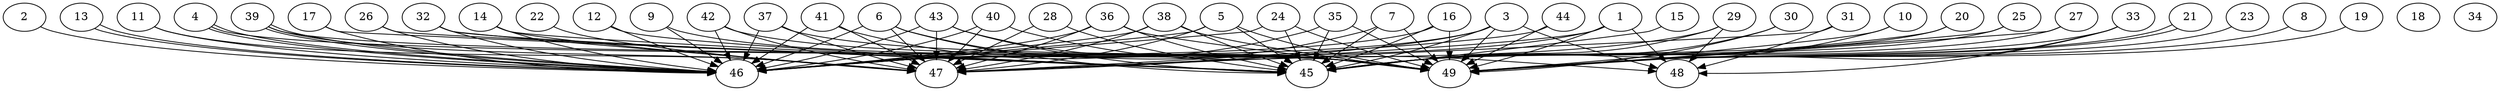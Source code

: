 // DAG (tier=3-complex, mode=data, n=49, ccr=0.542, fat=0.862, density=0.747, regular=0.233, jump=0.209, mindata=4194304, maxdata=33554432)
// DAG automatically generated by daggen at Sun Aug 24 16:33:35 2025
// /home/ermia/Project/Environments/daggen/bin/daggen --dot --ccr 0.542 --fat 0.862 --regular 0.233 --density 0.747 --jump 0.209 --mindata 4194304 --maxdata 33554432 -n 49 
digraph G {
  1 [size="6243294910540186386432", alpha="0.03", expect_size="3121647455270093193216"]
  1 -> 46 [size ="2712475891924992"]
  1 -> 47 [size ="2712475891924992"]
  1 -> 48 [size ="2712475891924992"]
  1 -> 49 [size ="2712475891924992"]
  2 [size="8505739789365738496", alpha="0.19", expect_size="4252869894682869248"]
  2 -> 46 [size ="3323642196787200"]
  3 [size="74994499194196448", alpha="0.01", expect_size="37497249597098224"]
  3 -> 45 [size ="1425974809853952"]
  3 -> 46 [size ="1425974809853952"]
  3 -> 47 [size ="1425974809853952"]
  3 -> 48 [size ="1425974809853952"]
  3 -> 49 [size ="1425974809853952"]
  4 [size="4610068545150541824", alpha="0.11", expect_size="2305034272575270912"]
  4 -> 46 [size ="5107451166720000"]
  4 -> 46 [size ="5107451166720000"]
  4 -> 49 [size ="5107451166720000"]
  5 [size="12237114605290689396736", alpha="0.04", expect_size="6118557302645344698368"]
  5 -> 45 [size ="4248242883657728"]
  5 -> 46 [size ="4248242883657728"]
  5 -> 47 [size ="4248242883657728"]
  5 -> 49 [size ="4248242883657728"]
  6 [size="8683040263022525284352", alpha="0.07", expect_size="4341520131511262642176"]
  6 -> 45 [size ="3379645877583872"]
  6 -> 46 [size ="3379645877583872"]
  6 -> 47 [size ="3379645877583872"]
  6 -> 49 [size ="3379645877583872"]
  7 [size="27163798923762869469184", alpha="0.02", expect_size="13581899461881434734592"]
  7 -> 45 [size ="7229090444607488"]
  7 -> 46 [size ="7229090444607488"]
  7 -> 49 [size ="7229090444607488"]
  8 [size="282071698269669472", alpha="0.07", expect_size="141035849134834736"]
  8 -> 49 [size ="6673795632857088"]
  9 [size="22589692588201485533184", alpha="0.07", expect_size="11294846294100742766592"]
  9 -> 46 [size ="6392884639039488"]
  9 -> 49 [size ="6392884639039488"]
  10 [size="13947508862196877312", alpha="0.03", expect_size="6973754431098438656"]
  10 -> 45 [size ="6737357491404800"]
  10 -> 49 [size ="6737357491404800"]
  11 [size="116529421967974304", alpha="0.02", expect_size="58264710983987152"]
  11 -> 46 [size ="2024735630163968"]
  11 -> 47 [size ="2024735630163968"]
  12 [size="420391132525178752", alpha="0.14", expect_size="210195566262589376"]
  12 -> 45 [size ="311628608307200"]
  12 -> 46 [size ="311628608307200"]
  13 [size="18752574306314616832000", alpha="0.06", expect_size="9376287153157308416000"]
  13 -> 46 [size ="5646732964659200"]
  13 -> 46 [size ="5646732964659200"]
  14 [size="451853860130689152", alpha="0.00", expect_size="225926930065344576"]
  14 -> 45 [size ="533520711680000"]
  14 -> 46 [size ="533520711680000"]
  14 -> 47 [size ="533520711680000"]
  15 [size="10619694472161812480", alpha="0.14", expect_size="5309847236080906240"]
  15 -> 45 [size ="6966547046203392"]
  16 [size="104377471180847710208", alpha="0.17", expect_size="52188735590423855104"]
  16 -> 45 [size ="177348628447232"]
  16 -> 46 [size ="177348628447232"]
  16 -> 49 [size ="177348628447232"]
  17 [size="1292646658510398947328", alpha="0.01", expect_size="646323329255199473664"]
  17 -> 45 [size ="949313970634752"]
  17 -> 46 [size ="949313970634752"]
  18 [size="417875505768430567424", alpha="0.10", expect_size="208937752884215283712"]
  19 [size="3334341501448629760", alpha="0.10", expect_size="1667170750724314880"]
  19 -> 49 [size ="2108736877363200"]
  20 [size="8134092430301934592", alpha="0.12", expect_size="4067046215150967296"]
  20 -> 45 [size ="6624671675973632"]
  20 -> 49 [size ="6624671675973632"]
  21 [size="30605928873883076657152", alpha="0.01", expect_size="15302964436941538328576"]
  21 -> 49 [size ="7827571261571072"]
  21 -> 49 [size ="7827571261571072"]
  22 [size="52894152751485256", alpha="0.03", expect_size="26447076375742628"]
  22 -> 47 [size ="1272209788108800"]
  23 [size="2860899921286538", alpha="0.00", expect_size="1430449960643269"]
  23 -> 49 [size ="151162925875200"]
  24 [size="106338705710180512", alpha="0.12", expect_size="53169352855090256"]
  24 -> 45 [size ="1855611503378432"]
  24 -> 46 [size ="1855611503378432"]
  24 -> 49 [size ="1855611503378432"]
  25 [size="1108961907204255872", alpha="0.10", expect_size="554480953602127936"]
  25 -> 45 [size ="1954459227783168"]
  25 -> 49 [size ="1954459227783168"]
  26 [size="10759934424049190912", alpha="0.00", expect_size="5379967212024595456"]
  26 -> 45 [size ="3748156252618752"]
  26 -> 46 [size ="3748156252618752"]
  27 [size="3133260879244558336000", alpha="0.04", expect_size="1566630439622279168000"]
  27 -> 45 [size ="1712988146892800"]
  27 -> 49 [size ="1712988146892800"]
  28 [size="18459663414400458752", alpha="0.17", expect_size="9229831707200229376"]
  28 -> 45 [size ="8076021488156672"]
  28 -> 47 [size ="8076021488156672"]
  29 [size="278457492778451584", alpha="0.01", expect_size="139228746389225792"]
  29 -> 45 [size ="5825283470917632"]
  29 -> 46 [size ="5825283470917632"]
  29 -> 48 [size ="5825283470917632"]
  30 [size="2355202129146956218368", alpha="0.06", expect_size="1177601064573478109184"]
  30 -> 45 [size ="1416148436385792"]
  30 -> 49 [size ="1416148436385792"]
  31 [size="8801905141482850", alpha="0.11", expect_size="4400952570741425"]
  31 -> 47 [size ="759943493844992"]
  31 -> 48 [size ="759943493844992"]
  32 [size="7769996475930160128", alpha="0.07", expect_size="3884998237965080064"]
  32 -> 45 [size ="8152725585920000"]
  32 -> 46 [size ="8152725585920000"]
  32 -> 47 [size ="8152725585920000"]
  33 [size="3029720344860517888", alpha="0.17", expect_size="1514860172430258944"]
  33 -> 45 [size ="1161900733759488"]
  33 -> 48 [size ="1161900733759488"]
  33 -> 49 [size ="1161900733759488"]
  34 [size="308930677416493888", alpha="0.02", expect_size="154465338708246944"]
  35 [size="3655544001013414912", alpha="0.09", expect_size="1827772000506707456"]
  35 -> 45 [size ="2737876865384448"]
  35 -> 46 [size ="2737876865384448"]
  35 -> 49 [size ="2737876865384448"]
  36 [size="118656505946186192", alpha="0.16", expect_size="59328252973093096"]
  36 -> 45 [size ="198951777075200"]
  36 -> 46 [size ="198951777075200"]
  36 -> 47 [size ="198951777075200"]
  36 -> 49 [size ="198951777075200"]
  37 [size="21703070423634149376000", alpha="0.02", expect_size="10851535211817074688000"]
  37 -> 46 [size ="6224494775500800"]
  37 -> 47 [size ="6224494775500800"]
  37 -> 49 [size ="6224494775500800"]
  38 [size="10164644807856212", alpha="0.08", expect_size="5082322403928106"]
  38 -> 45 [size ="821503226544128"]
  38 -> 46 [size ="821503226544128"]
  38 -> 47 [size ="821503226544128"]
  38 -> 49 [size ="821503226544128"]
  39 [size="28658820764413892", alpha="0.02", expect_size="14329410382206946"]
  39 -> 46 [size ="559793295065088"]
  39 -> 46 [size ="559793295065088"]
  39 -> 47 [size ="559793295065088"]
  39 -> 49 [size ="559793295065088"]
  40 [size="34865383097508925800448", alpha="0.05", expect_size="17432691548754462900224"]
  40 -> 46 [size ="8537937041948672"]
  40 -> 47 [size ="8537937041948672"]
  40 -> 48 [size ="8537937041948672"]
  41 [size="9560961881905033216", alpha="0.15", expect_size="4780480940952516608"]
  41 -> 46 [size ="8577054521950208"]
  41 -> 47 [size ="8577054521950208"]
  41 -> 49 [size ="8577054521950208"]
  42 [size="1182551470303036160", alpha="0.12", expect_size="591275735151518080"]
  42 -> 46 [size ="417881560973312"]
  42 -> 47 [size ="417881560973312"]
  42 -> 49 [size ="417881560973312"]
  43 [size="1110157129249896704", alpha="0.07", expect_size="555078564624948352"]
  43 -> 45 [size ="1458311056588800"]
  43 -> 46 [size ="1458311056588800"]
  43 -> 47 [size ="1458311056588800"]
  43 -> 49 [size ="1458311056588800"]
  44 [size="1426423725641451962368", alpha="0.01", expect_size="713211862820725981184"]
  44 -> 47 [size ="1013730133409792"]
  44 -> 49 [size ="1013730133409792"]
  45 [size="7171156598588264415232", alpha="0.14", expect_size="3585578299294132207616"]
  46 [size="714801336713536384", alpha="0.05", expect_size="357400668356768192"]
  47 [size="3408677802300357476352", alpha="0.07", expect_size="1704338901150178738176"]
  48 [size="37703300594812464", alpha="0.03", expect_size="18851650297406232"]
  49 [size="20535678545745362944", alpha="0.02", expect_size="10267839272872681472"]
}